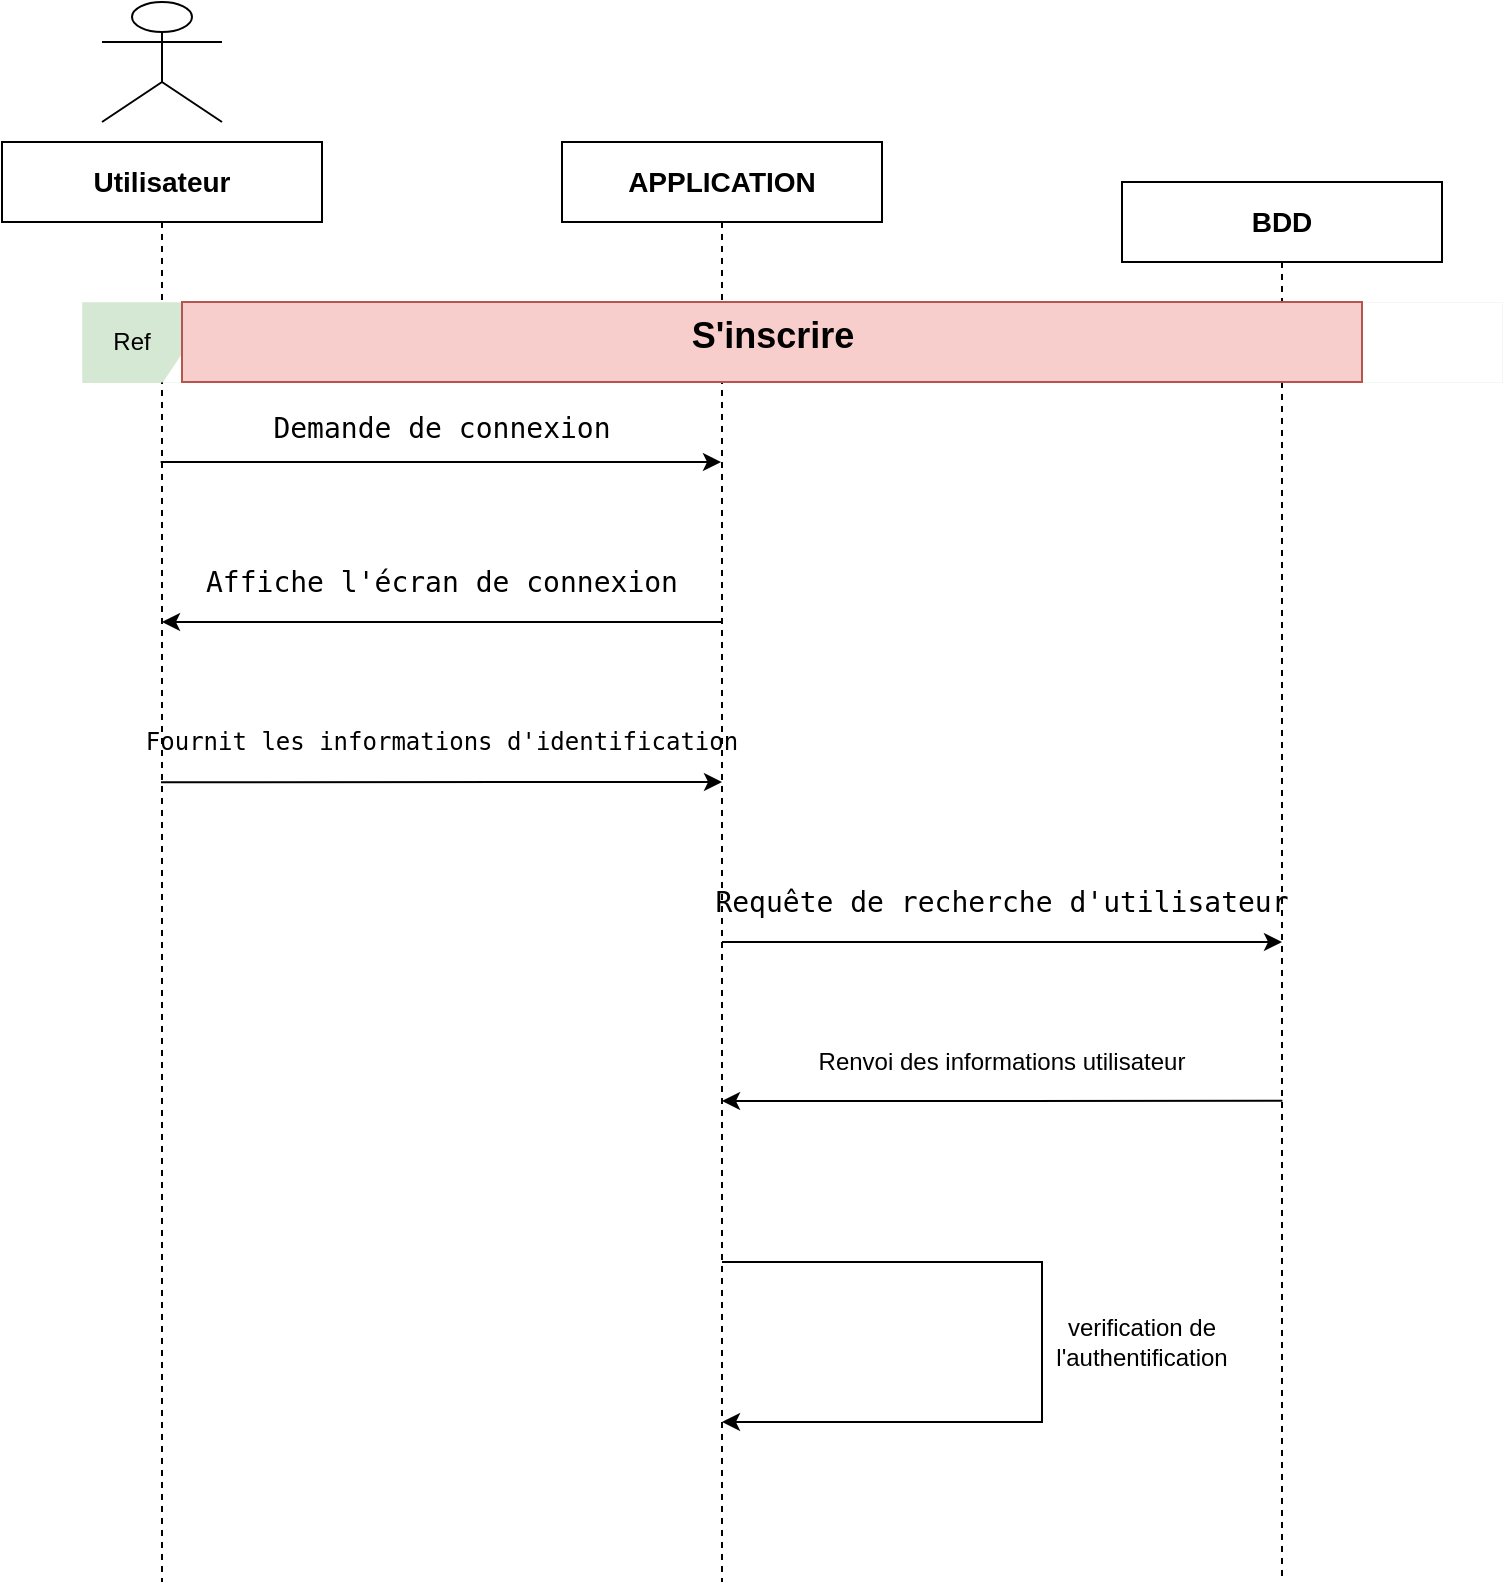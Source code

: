 <mxfile version="24.1.0" type="github">
  <diagram name="Page-1" id="j8Do_PMkOM-cNPbMsA3i">
    <mxGraphModel dx="1498" dy="844" grid="1" gridSize="10" guides="1" tooltips="1" connect="1" arrows="1" fold="1" page="1" pageScale="1" pageWidth="850" pageHeight="1100" math="0" shadow="0">
      <root>
        <mxCell id="0" />
        <mxCell id="1" parent="0" />
        <mxCell id="UNh0rHda73pBtn_PzT1t-31" style="edgeStyle=elbowEdgeStyle;rounded=0;orthogonalLoop=1;jettySize=auto;html=1;elbow=vertical;curved=0;" parent="1" source="UNh0rHda73pBtn_PzT1t-1" edge="1">
          <mxGeometry relative="1" as="geometry">
            <mxPoint x="120" y="929.849" as="targetPoint" />
          </mxGeometry>
        </mxCell>
        <mxCell id="UNh0rHda73pBtn_PzT1t-32" style="edgeStyle=elbowEdgeStyle;rounded=0;orthogonalLoop=1;jettySize=auto;html=1;elbow=vertical;curved=0;" parent="1" edge="1">
          <mxGeometry relative="1" as="geometry">
            <mxPoint x="119.324" y="560.001" as="sourcePoint" />
            <mxPoint x="399.5" y="560.001" as="targetPoint" />
          </mxGeometry>
        </mxCell>
        <mxCell id="UNh0rHda73pBtn_PzT1t-1" value="&lt;font style=&quot;font-size: 14px;&quot;&gt;&lt;b&gt;Utilisateur&lt;/b&gt;&lt;/font&gt;" style="shape=umlLifeline;perimeter=lifelinePerimeter;whiteSpace=wrap;html=1;container=1;dropTarget=0;collapsible=0;recursiveResize=0;outlineConnect=0;portConstraint=eastwest;newEdgeStyle={&quot;edgeStyle&quot;:&quot;elbowEdgeStyle&quot;,&quot;elbow&quot;:&quot;vertical&quot;,&quot;curved&quot;:0,&quot;rounded&quot;:0};size=40;" parent="1" vertex="1">
          <mxGeometry x="40" y="400" width="160" height="720" as="geometry" />
        </mxCell>
        <mxCell id="UNh0rHda73pBtn_PzT1t-29" style="edgeStyle=elbowEdgeStyle;rounded=0;orthogonalLoop=1;jettySize=auto;html=1;elbow=vertical;curved=0;" parent="1" edge="1">
          <mxGeometry relative="1" as="geometry">
            <mxPoint x="680.18" y="879.412" as="sourcePoint" />
            <mxPoint x="400.004" y="879.412" as="targetPoint" />
          </mxGeometry>
        </mxCell>
        <mxCell id="UNh0rHda73pBtn_PzT1t-2" value="&lt;font style=&quot;font-size: 14px;&quot;&gt;&lt;b&gt;BDD&lt;/b&gt;&lt;/font&gt;" style="shape=umlLifeline;perimeter=lifelinePerimeter;whiteSpace=wrap;html=1;container=1;dropTarget=0;collapsible=0;recursiveResize=0;outlineConnect=0;portConstraint=eastwest;newEdgeStyle={&quot;edgeStyle&quot;:&quot;elbowEdgeStyle&quot;,&quot;elbow&quot;:&quot;vertical&quot;,&quot;curved&quot;:0,&quot;rounded&quot;:0};" parent="1" vertex="1">
          <mxGeometry x="600" y="420" width="160" height="700" as="geometry" />
        </mxCell>
        <mxCell id="UNh0rHda73pBtn_PzT1t-10" style="edgeStyle=elbowEdgeStyle;rounded=0;orthogonalLoop=1;jettySize=auto;html=1;elbow=vertical;curved=0;" parent="1" edge="1">
          <mxGeometry relative="1" as="geometry">
            <mxPoint x="400" y="640" as="sourcePoint" />
            <mxPoint x="120" y="640" as="targetPoint" />
            <Array as="points">
              <mxPoint x="250.5" y="640" />
              <mxPoint x="270.5" y="630" />
            </Array>
          </mxGeometry>
        </mxCell>
        <mxCell id="UNh0rHda73pBtn_PzT1t-13" style="edgeStyle=elbowEdgeStyle;rounded=0;orthogonalLoop=1;jettySize=auto;html=1;elbow=vertical;curved=0;" parent="1" edge="1">
          <mxGeometry relative="1" as="geometry">
            <mxPoint x="400" y="800" as="sourcePoint" />
            <mxPoint x="680" y="800" as="targetPoint" />
          </mxGeometry>
        </mxCell>
        <mxCell id="UNh0rHda73pBtn_PzT1t-4" value="&lt;font style=&quot;font-size: 14px;&quot;&gt;&lt;b&gt;APPLICATION&lt;/b&gt;&lt;/font&gt;" style="shape=umlLifeline;perimeter=lifelinePerimeter;whiteSpace=wrap;html=1;container=1;dropTarget=0;collapsible=0;recursiveResize=0;outlineConnect=0;portConstraint=eastwest;newEdgeStyle={&quot;edgeStyle&quot;:&quot;elbowEdgeStyle&quot;,&quot;elbow&quot;:&quot;vertical&quot;,&quot;curved&quot;:0,&quot;rounded&quot;:0};size=40;" parent="1" vertex="1">
          <mxGeometry x="320" y="400" width="160" height="720" as="geometry" />
        </mxCell>
        <mxCell id="UNh0rHda73pBtn_PzT1t-5" value="" style="shape=umlActor;verticalLabelPosition=bottom;verticalAlign=top;html=1;" parent="1" vertex="1">
          <mxGeometry x="90" y="330" width="60" height="60" as="geometry" />
        </mxCell>
        <mxCell id="UNh0rHda73pBtn_PzT1t-11" style="edgeStyle=elbowEdgeStyle;rounded=0;orthogonalLoop=1;jettySize=auto;html=1;elbow=vertical;curved=0;" parent="1" edge="1">
          <mxGeometry relative="1" as="geometry">
            <mxPoint x="119.5" y="720.12" as="sourcePoint" />
            <mxPoint x="400" y="720.12" as="targetPoint" />
          </mxGeometry>
        </mxCell>
        <mxCell id="UNh0rHda73pBtn_PzT1t-14" value="Ref" style="shape=umlFrame;whiteSpace=wrap;html=1;pointerEvents=0;recursiveResize=0;container=1;collapsible=0;width=50;fillColor=#d5e8d4;strokeColor=#82b366;swimlaneFillColor=none;height=40;strokeWidth=0;" parent="1" vertex="1">
          <mxGeometry x="80" y="480" width="710" height="40" as="geometry" />
        </mxCell>
        <mxCell id="UNh0rHda73pBtn_PzT1t-15" value="&lt;div&gt;&lt;span style=&quot;background-color: initial;&quot;&gt;&lt;b&gt;&lt;font style=&quot;font-size: 18px;&quot;&gt;S&#39;inscrire&lt;/font&gt;&lt;/b&gt;&lt;/span&gt;&lt;br&gt;&lt;/div&gt;" style="text;align=center;html=1;fillColor=#f8cecc;strokeColor=#b85450;" parent="UNh0rHda73pBtn_PzT1t-14" vertex="1">
          <mxGeometry width="590" height="40" relative="1" as="geometry">
            <mxPoint x="50" as="offset" />
          </mxGeometry>
        </mxCell>
        <mxCell id="HF9aoYT0FJdv7AObRzdN-2" value="&lt;span style=&quot;font-family: &amp;quot;Söhne Mono&amp;quot;, Monaco, &amp;quot;Andale Mono&amp;quot;, &amp;quot;Ubuntu Mono&amp;quot;, monospace; font-size: 14px; text-align: left; white-space: pre; background-color: rgb(255, 255, 255);&quot;&gt;&lt;font color=&quot;#000000&quot;&gt;Demande de connexion&lt;/font&gt;&lt;/span&gt;" style="text;strokeColor=none;align=center;fillColor=none;html=1;verticalAlign=middle;whiteSpace=wrap;rounded=0;fontColor=#ffffff;" vertex="1" parent="1">
          <mxGeometry x="120" y="520" width="280" height="45" as="geometry" />
        </mxCell>
        <mxCell id="HF9aoYT0FJdv7AObRzdN-3" value="&lt;span style=&quot;font-family: &amp;quot;Söhne Mono&amp;quot;, Monaco, &amp;quot;Andale Mono&amp;quot;, &amp;quot;Ubuntu Mono&amp;quot;, monospace; font-size: 14px; text-align: left; white-space: pre; background-color: rgb(255, 255, 255);&quot;&gt;Affiche l&#39;écran de connexion&lt;/span&gt;" style="text;strokeColor=none;align=center;fillColor=none;html=1;verticalAlign=middle;whiteSpace=wrap;rounded=0;" vertex="1" parent="1">
          <mxGeometry x="120" y="600" width="280" height="40" as="geometry" />
        </mxCell>
        <mxCell id="HF9aoYT0FJdv7AObRzdN-5" value="&lt;font style=&quot;font-size: 12px;&quot;&gt;&lt;span style=&quot;font-family: &amp;quot;Söhne Mono&amp;quot;, Monaco, &amp;quot;Andale Mono&amp;quot;, &amp;quot;Ubuntu Mono&amp;quot;, monospace; text-align: left; white-space: pre;&quot;&gt;Fournit les informations d&lt;/span&gt;&lt;span style=&quot;border: 0px solid rgb(227, 227, 227); box-sizing: border-box; --tw-border-spacing-x: 0; --tw-border-spacing-y: 0; --tw-translate-x: 0; --tw-translate-y: 0; --tw-rotate: 0; --tw-skew-x: 0; --tw-skew-y: 0; --tw-scale-x: 1; --tw-scale-y: 1; --tw-pan-x: ; --tw-pan-y: ; --tw-pinch-zoom: ; --tw-scroll-snap-strictness: proximity; --tw-gradient-from-position: ; --tw-gradient-via-position: ; --tw-gradient-to-position: ; --tw-ordinal: ; --tw-slashed-zero: ; --tw-numeric-figure: ; --tw-numeric-spacing: ; --tw-numeric-fraction: ; --tw-ring-inset: ; --tw-ring-offset-width: 0px; --tw-ring-offset-color: #fff; --tw-ring-color: rgba(69,89,164,.5); --tw-ring-offset-shadow: 0 0 transparent; --tw-ring-shadow: 0 0 transparent; --tw-shadow: 0 0 transparent; --tw-shadow-colored: 0 0 transparent; --tw-blur: ; --tw-brightness: ; --tw-contrast: ; --tw-grayscale: ; --tw-hue-rotate: ; --tw-invert: ; --tw-saturate: ; --tw-sepia: ; --tw-drop-shadow: ; --tw-backdrop-blur: ; --tw-backdrop-brightness: ; --tw-backdrop-contrast: ; --tw-backdrop-grayscale: ; --tw-backdrop-hue-rotate: ; --tw-backdrop-invert: ; --tw-backdrop-opacity: ; --tw-backdrop-saturate: ; --tw-backdrop-sepia: ; font-family: &amp;quot;Söhne Mono&amp;quot;, Monaco, &amp;quot;Andale Mono&amp;quot;, &amp;quot;Ubuntu Mono&amp;quot;, monospace; text-align: left; white-space: pre;&quot; class=&quot;hljs-symbol&quot;&gt;&#39;identification&lt;/span&gt;&lt;/font&gt;" style="text;strokeColor=none;align=center;fillColor=none;html=1;verticalAlign=middle;whiteSpace=wrap;rounded=0;" vertex="1" parent="1">
          <mxGeometry x="120" y="680" width="280" height="40" as="geometry" />
        </mxCell>
        <mxCell id="HF9aoYT0FJdv7AObRzdN-7" value="&lt;span style=&quot;font-family: &amp;quot;Söhne Mono&amp;quot;, Monaco, &amp;quot;Andale Mono&amp;quot;, &amp;quot;Ubuntu Mono&amp;quot;, monospace; font-size: 14px; text-align: left; white-space: pre;&quot;&gt;Requête de recherche d&lt;/span&gt;&lt;span style=&quot;border: 0px solid rgb(227, 227, 227); box-sizing: border-box; --tw-border-spacing-x: 0; --tw-border-spacing-y: 0; --tw-translate-x: 0; --tw-translate-y: 0; --tw-rotate: 0; --tw-skew-x: 0; --tw-skew-y: 0; --tw-scale-x: 1; --tw-scale-y: 1; --tw-pan-x: ; --tw-pan-y: ; --tw-pinch-zoom: ; --tw-scroll-snap-strictness: proximity; --tw-gradient-from-position: ; --tw-gradient-via-position: ; --tw-gradient-to-position: ; --tw-ordinal: ; --tw-slashed-zero: ; --tw-numeric-figure: ; --tw-numeric-spacing: ; --tw-numeric-fraction: ; --tw-ring-inset: ; --tw-ring-offset-width: 0px; --tw-ring-offset-color: #fff; --tw-ring-color: rgba(69,89,164,.5); --tw-ring-offset-shadow: 0 0 transparent; --tw-ring-shadow: 0 0 transparent; --tw-shadow: 0 0 transparent; --tw-shadow-colored: 0 0 transparent; --tw-blur: ; --tw-brightness: ; --tw-contrast: ; --tw-grayscale: ; --tw-hue-rotate: ; --tw-invert: ; --tw-saturate: ; --tw-sepia: ; --tw-drop-shadow: ; --tw-backdrop-blur: ; --tw-backdrop-brightness: ; --tw-backdrop-contrast: ; --tw-backdrop-grayscale: ; --tw-backdrop-hue-rotate: ; --tw-backdrop-invert: ; --tw-backdrop-opacity: ; --tw-backdrop-saturate: ; --tw-backdrop-sepia: ; font-family: &amp;quot;Söhne Mono&amp;quot;, Monaco, &amp;quot;Andale Mono&amp;quot;, &amp;quot;Ubuntu Mono&amp;quot;, monospace; font-size: 14px; text-align: left; white-space: pre;&quot; class=&quot;hljs-symbol&quot;&gt;&#39;utilisateur&lt;/span&gt;" style="text;strokeColor=none;align=center;fillColor=none;html=1;verticalAlign=middle;whiteSpace=wrap;rounded=0;" vertex="1" parent="1">
          <mxGeometry x="400" y="760" width="280" height="40" as="geometry" />
        </mxCell>
        <mxCell id="HF9aoYT0FJdv7AObRzdN-11" value="Renvoi des informations utilisateur" style="text;strokeColor=none;align=center;fillColor=none;html=1;verticalAlign=middle;whiteSpace=wrap;rounded=0;" vertex="1" parent="1">
          <mxGeometry x="400" y="840" width="280" height="40" as="geometry" />
        </mxCell>
        <mxCell id="HF9aoYT0FJdv7AObRzdN-13" value="" style="endArrow=classic;html=1;rounded=0;" edge="1" parent="1">
          <mxGeometry width="50" height="50" relative="1" as="geometry">
            <mxPoint x="400.004" y="960" as="sourcePoint" />
            <mxPoint x="400.004" y="1040" as="targetPoint" />
            <Array as="points">
              <mxPoint x="560" y="960" />
              <mxPoint x="560" y="1040" />
            </Array>
          </mxGeometry>
        </mxCell>
        <mxCell id="HF9aoYT0FJdv7AObRzdN-14" value="verification de l&#39;authentification" style="text;strokeColor=none;align=center;fillColor=none;html=1;verticalAlign=middle;whiteSpace=wrap;rounded=0;" vertex="1" parent="1">
          <mxGeometry x="570" y="960" width="80" height="80" as="geometry" />
        </mxCell>
      </root>
    </mxGraphModel>
  </diagram>
</mxfile>
